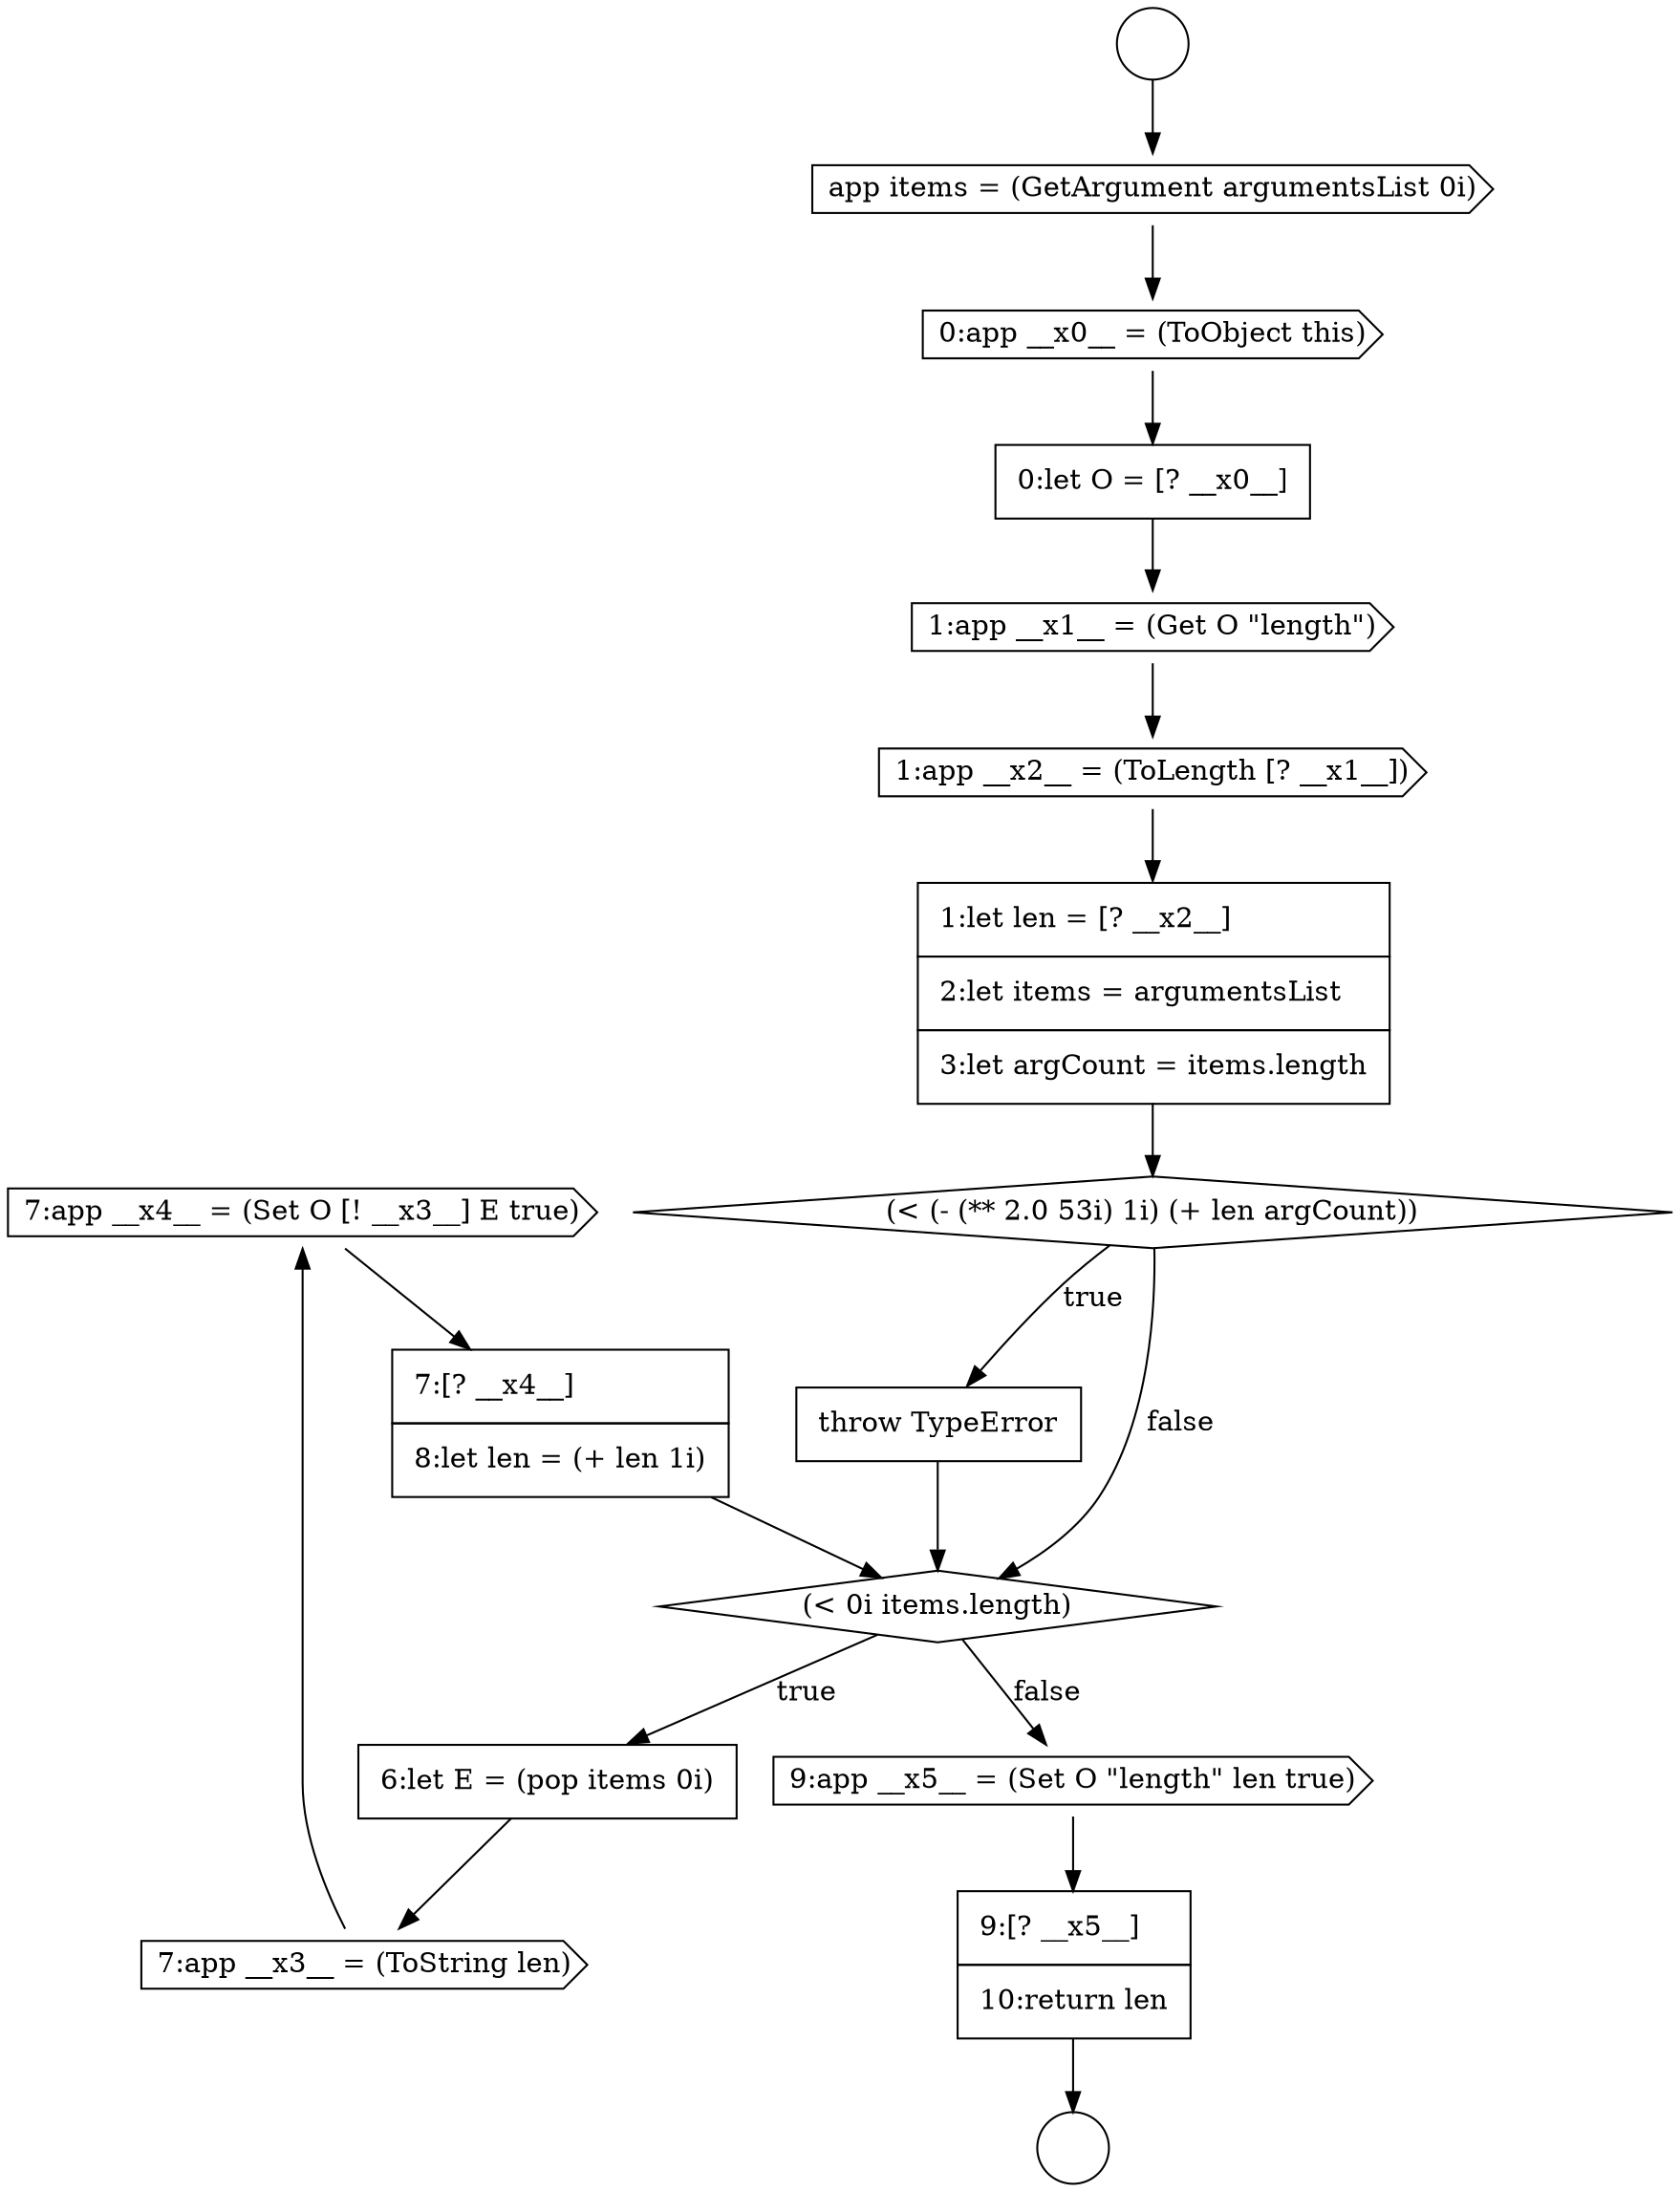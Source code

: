 digraph {
  node14264 [shape=cds, label=<<font color="black">7:app __x4__ = (Set O [! __x3__] E true)</font>> color="black" fillcolor="white" style=filled]
  node14260 [shape=none, margin=0, label=<<font color="black">
    <table border="0" cellborder="1" cellspacing="0" cellpadding="10">
      <tr><td align="left">throw TypeError</td></tr>
    </table>
  </font>> color="black" fillcolor="white" style=filled]
  node14267 [shape=none, margin=0, label=<<font color="black">
    <table border="0" cellborder="1" cellspacing="0" cellpadding="10">
      <tr><td align="left">9:[? __x5__]</td></tr>
      <tr><td align="left">10:return len</td></tr>
    </table>
  </font>> color="black" fillcolor="white" style=filled]
  node14253 [shape=cds, label=<<font color="black">app items = (GetArgument argumentsList 0i)</font>> color="black" fillcolor="white" style=filled]
  node14263 [shape=cds, label=<<font color="black">7:app __x3__ = (ToString len)</font>> color="black" fillcolor="white" style=filled]
  node14259 [shape=diamond, label=<<font color="black">(&lt; (- (** 2.0 53i) 1i) (+ len argCount))</font>> color="black" fillcolor="white" style=filled]
  node14254 [shape=cds, label=<<font color="black">0:app __x0__ = (ToObject this)</font>> color="black" fillcolor="white" style=filled]
  node14258 [shape=none, margin=0, label=<<font color="black">
    <table border="0" cellborder="1" cellspacing="0" cellpadding="10">
      <tr><td align="left">1:let len = [? __x2__]</td></tr>
      <tr><td align="left">2:let items = argumentsList</td></tr>
      <tr><td align="left">3:let argCount = items.length</td></tr>
    </table>
  </font>> color="black" fillcolor="white" style=filled]
  node14262 [shape=none, margin=0, label=<<font color="black">
    <table border="0" cellborder="1" cellspacing="0" cellpadding="10">
      <tr><td align="left">6:let E = (pop items 0i)</td></tr>
    </table>
  </font>> color="black" fillcolor="white" style=filled]
  node14255 [shape=none, margin=0, label=<<font color="black">
    <table border="0" cellborder="1" cellspacing="0" cellpadding="10">
      <tr><td align="left">0:let O = [? __x0__]</td></tr>
    </table>
  </font>> color="black" fillcolor="white" style=filled]
  node14265 [shape=none, margin=0, label=<<font color="black">
    <table border="0" cellborder="1" cellspacing="0" cellpadding="10">
      <tr><td align="left">7:[? __x4__]</td></tr>
      <tr><td align="left">8:let len = (+ len 1i)</td></tr>
    </table>
  </font>> color="black" fillcolor="white" style=filled]
  node14252 [shape=circle label=" " color="black" fillcolor="white" style=filled]
  node14257 [shape=cds, label=<<font color="black">1:app __x2__ = (ToLength [? __x1__])</font>> color="black" fillcolor="white" style=filled]
  node14261 [shape=diamond, label=<<font color="black">(&lt; 0i items.length)</font>> color="black" fillcolor="white" style=filled]
  node14266 [shape=cds, label=<<font color="black">9:app __x5__ = (Set O &quot;length&quot; len true)</font>> color="black" fillcolor="white" style=filled]
  node14256 [shape=cds, label=<<font color="black">1:app __x1__ = (Get O &quot;length&quot;)</font>> color="black" fillcolor="white" style=filled]
  node14251 [shape=circle label=" " color="black" fillcolor="white" style=filled]
  node14264 -> node14265 [ color="black"]
  node14266 -> node14267 [ color="black"]
  node14262 -> node14263 [ color="black"]
  node14255 -> node14256 [ color="black"]
  node14251 -> node14253 [ color="black"]
  node14256 -> node14257 [ color="black"]
  node14260 -> node14261 [ color="black"]
  node14267 -> node14252 [ color="black"]
  node14257 -> node14258 [ color="black"]
  node14258 -> node14259 [ color="black"]
  node14261 -> node14262 [label=<<font color="black">true</font>> color="black"]
  node14261 -> node14266 [label=<<font color="black">false</font>> color="black"]
  node14259 -> node14260 [label=<<font color="black">true</font>> color="black"]
  node14259 -> node14261 [label=<<font color="black">false</font>> color="black"]
  node14254 -> node14255 [ color="black"]
  node14263 -> node14264 [ color="black"]
  node14265 -> node14261 [ color="black"]
  node14253 -> node14254 [ color="black"]
}
